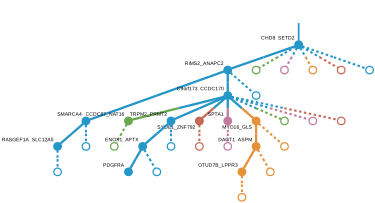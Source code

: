 strict digraph  {
graph[splines=false]; nodesep=0.7; rankdir=TB; ranksep=0.6; forcelabels=true; dpi=600; size=2.5;
0 [color="#2496c8ff", fillcolor="#2496c8ff", fixedsize=true, fontname=Arial, fontsize="12pt", height="0.25", label="", penwidth=3, shape=circle, style=filled, xlabel=CHD8_SETD2];
3 [color="#2496c8ff", fillcolor="#2496c8ff", fixedsize=true, fontname=Arial, fontsize="12pt", height="0.25", label="", penwidth=3, shape=circle, style=filled, xlabel=RIMS2_ANAPC2];
14 [color="#6aa84fff", fillcolor="#6aa84fff", fixedsize=true, fontname=Arial, fontsize="12pt", height="0.25", label="", penwidth=3, shape=circle, style=solid, xlabel=""];
17 [color="#c27ba0ff", fillcolor="#c27ba0ff", fixedsize=true, fontname=Arial, fontsize="12pt", height="0.25", label="", penwidth=3, shape=circle, style=solid, xlabel=""];
20 [color="#e69138ff", fillcolor="#e69138ff", fixedsize=true, fontname=Arial, fontsize="12pt", height="0.25", label="", penwidth=3, shape=circle, style=solid, xlabel=""];
24 [color="#be5742e1", fillcolor="#be5742e1", fixedsize=true, fontname=Arial, fontsize="12pt", height="0.25", label="", penwidth=3, shape=circle, style=solid, xlabel=""];
27 [color="#2496c8ff", fillcolor="#2496c8ff", fixedsize=true, fontname=Arial, fontsize="12pt", height="0.25", label="", penwidth=3, shape=circle, style=solid, xlabel=""];
1 [color="#2496c8ff", fillcolor="#2496c8ff", fixedsize=true, fontname=Arial, fontsize="12pt", height="0.25", label="", penwidth=3, shape=circle, style=filled, xlabel=SMARCA4];
11 [color="#2496c8ff", fillcolor="#2496c8ff", fixedsize=true, fontname=Arial, fontsize="12pt", height="0.25", label="", penwidth=3, shape=circle, style=filled, xlabel=RASGEF1A_SLC12A5];
28 [color="#2496c8ff", fillcolor="#2496c8ff", fixedsize=true, fontname=Arial, fontsize="12pt", height="0.25", label="", penwidth=3, shape=circle, style=solid, xlabel=""];
8 [color="#2496c8ff", fillcolor="#2496c8ff", fixedsize=true, fontname=Arial, fontsize="12pt", height="0.25", label="", penwidth=3, shape=circle, style=filled, xlabel=C9orf173_CCDC170];
29 [color="#2496c8ff", fillcolor="#2496c8ff", fixedsize=true, fontname=Arial, fontsize="12pt", height="0.25", label="", penwidth=3, shape=circle, style=solid, xlabel=""];
4 [color="#6aa84fff", fillcolor="#6aa84fff", fixedsize=true, fontname=Arial, fontsize="12pt", height="0.25", label="", penwidth=3, shape=circle, style=filled, xlabel=CCDC87_NAT16];
15 [color="#6aa84fff", fillcolor="#6aa84fff", fixedsize=true, fontname=Arial, fontsize="12pt", height="0.25", label="", penwidth=3, shape=circle, style=solid, xlabel=""];
5 [color="#2496c8ff", fillcolor="#2496c8ff", fixedsize=true, fontname=Arial, fontsize="12pt", height="0.25", label="", penwidth=3, shape=circle, style=filled, xlabel=TRPM2_PRMT2];
7 [color="#2496c8ff", fillcolor="#2496c8ff", fixedsize=true, fontname=Arial, fontsize="12pt", height="0.25", label="", penwidth=3, shape=circle, style=filled, xlabel=ENOX1_APTX];
30 [color="#2496c8ff", fillcolor="#2496c8ff", fixedsize=true, fontname=Arial, fontsize="12pt", height="0.25", label="", penwidth=3, shape=circle, style=solid, xlabel=""];
6 [color="#be5742e1", fillcolor="#be5742e1", fixedsize=true, fontname=Arial, fontsize="12pt", height="0.25", label="", penwidth=3, shape=circle, style=filled, xlabel=SYDE1_ZNF792];
25 [color="#be5742e1", fillcolor="#be5742e1", fixedsize=true, fontname=Arial, fontsize="12pt", height="0.25", label="", penwidth=3, shape=circle, style=solid, xlabel=""];
2 [color="#2496c8ff", fillcolor="#2496c8ff", fixedsize=true, fontname=Arial, fontsize="12pt", height="0.25", label="", penwidth=3, shape=circle, style=filled, xlabel=PDGFRA];
31 [color="#2496c8ff", fillcolor="#2496c8ff", fixedsize=true, fontname=Arial, fontsize="12pt", height="0.25", label="", penwidth=3, shape=circle, style=solid, xlabel=""];
10 [color="#c27ba0ff", fillcolor="#c27ba0ff", fixedsize=true, fontname=Arial, fontsize="12pt", height="0.25", label="", penwidth=3, shape=circle, style=filled, xlabel=SPTA1];
13 [color="#e69138ff", fillcolor="#e69138ff", fixedsize=true, fontname=Arial, fontsize="12pt", height="0.25", label="", penwidth=3, shape=circle, style=filled, xlabel=MYO16_GLS];
16 [color="#6aa84fff", fillcolor="#6aa84fff", fixedsize=true, fontname=Arial, fontsize="12pt", height="0.25", label="", penwidth=3, shape=circle, style=solid, xlabel=""];
18 [color="#c27ba0ff", fillcolor="#c27ba0ff", fixedsize=true, fontname=Arial, fontsize="12pt", height="0.25", label="", penwidth=3, shape=circle, style=solid, xlabel=""];
26 [color="#be5742e1", fillcolor="#be5742e1", fixedsize=true, fontname=Arial, fontsize="12pt", height="0.25", label="", penwidth=3, shape=circle, style=solid, xlabel=""];
9 [color="#e69138ff", fillcolor="#e69138ff", fixedsize=true, fontname=Arial, fontsize="12pt", height="0.25", label="", penwidth=3, shape=circle, style=filled, xlabel=DACT1_ASPM];
12 [color="#e69138ff", fillcolor="#e69138ff", fixedsize=true, fontname=Arial, fontsize="12pt", height="0.25", label="", penwidth=3, shape=circle, style=filled, xlabel=OTUD7B_LPPR3];
21 [color="#e69138ff", fillcolor="#e69138ff", fixedsize=true, fontname=Arial, fontsize="12pt", height="0.25", label="", penwidth=3, shape=circle, style=solid, xlabel=""];
19 [color="#c27ba0ff", fillcolor="#c27ba0ff", fixedsize=true, fontname=Arial, fontsize="12pt", height="0.25", label="", penwidth=3, shape=circle, style=solid, xlabel=""];
32 [color="#2496c8ff", fillcolor="#2496c8ff", fixedsize=true, fontname=Arial, fontsize="12pt", height="0.25", label="", penwidth=3, shape=circle, style=solid, xlabel=""];
22 [color="#e69138ff", fillcolor="#e69138ff", fixedsize=true, fontname=Arial, fontsize="12pt", height="0.25", label="", penwidth=3, shape=circle, style=solid, xlabel=""];
23 [color="#e69138ff", fillcolor="#e69138ff", fixedsize=true, fontname=Arial, fontsize="12pt", height="0.25", label="", penwidth=3, shape=circle, style=solid, xlabel=""];
normal [label="", penwidth=3, style=invis, xlabel=CHD8_SETD2];
0 -> 3  [arrowsize=0, color="#2496c8ff;0.5:#2496c8ff", minlen="1.5416667461395264", penwidth="5.5", style=solid];
0 -> 14  [arrowsize=0, color="#2496c8ff;0.5:#6aa84fff", minlen="1.1041666269302368", penwidth=5, style=dashed];
0 -> 17  [arrowsize=0, color="#2496c8ff;0.5:#c27ba0ff", minlen="1.1041666269302368", penwidth=5, style=dashed];
0 -> 20  [arrowsize=0, color="#2496c8ff;0.5:#e69138ff", minlen="1.1041666269302368", penwidth=5, style=dashed];
0 -> 24  [arrowsize=0, color="#2496c8ff;0.5:#be5742e1", minlen="1.1041666269302368", penwidth=5, style=dashed];
0 -> 27  [arrowsize=0, color="#2496c8ff;0.5:#2496c8ff", minlen="1.1041666269302368", penwidth=5, style=dashed];
3 -> 1  [arrowsize=0, color="#2496c8ff;0.5:#2496c8ff", minlen="2.5", penwidth="5.5", style=solid];
3 -> 8  [arrowsize=0, color="#2496c8ff;0.5:#2496c8ff", minlen="1.375", penwidth="5.5", style=solid];
3 -> 29  [arrowsize=0, color="#2496c8ff;0.5:#2496c8ff", minlen="1.1041666269302368", penwidth=5, style=dashed];
1 -> 11  [arrowsize=0, color="#2496c8ff;0.5:#2496c8ff", minlen="1.25", penwidth="5.5", style=solid];
1 -> 28  [arrowsize=0, color="#2496c8ff;0.5:#2496c8ff", minlen="1.1041666269302368", penwidth=5, style=dashed];
11 -> 32  [arrowsize=0, color="#2496c8ff;0.5:#2496c8ff", minlen="1.1041666269302368", penwidth=5, style=dashed];
8 -> 4  [arrowsize=0, color="#2496c8ff;0.5:#6aa84fff", minlen="1.5416667461395264", penwidth="5.5", style=solid];
8 -> 5  [arrowsize=0, color="#2496c8ff;0.5:#2496c8ff", minlen="1.4166667461395264", penwidth="5.5", style=solid];
8 -> 6  [arrowsize=0, color="#2496c8ff;0.5:#be5742e1", minlen="1.4166667461395264", penwidth="5.5", style=solid];
8 -> 10  [arrowsize=0, color="#2496c8ff;0.5:#c27ba0ff", minlen="1.2916667461395264", penwidth="5.5", style=solid];
8 -> 13  [arrowsize=0, color="#2496c8ff;0.5:#e69138ff", minlen="1.2083333730697632", penwidth="5.5", style=solid];
8 -> 16  [arrowsize=0, color="#2496c8ff;0.5:#6aa84fff", minlen="1.1041666269302368", penwidth=5, style=dashed];
8 -> 18  [arrowsize=0, color="#2496c8ff;0.5:#c27ba0ff", minlen="1.1041666269302368", penwidth=5, style=dashed];
8 -> 26  [arrowsize=0, color="#2496c8ff;0.5:#be5742e1", minlen="1.1041666269302368", penwidth=5, style=dashed];
4 -> 15  [arrowsize=0, color="#6aa84fff;0.5:#6aa84fff", minlen="1.1041666269302368", penwidth=5, style=dashed];
5 -> 7  [arrowsize=0, color="#2496c8ff;0.5:#2496c8ff", minlen="1.375", penwidth="5.5", style=solid];
5 -> 30  [arrowsize=0, color="#2496c8ff;0.5:#2496c8ff", minlen="1.1041666269302368", penwidth=5, style=dashed];
7 -> 2  [arrowsize=0, color="#2496c8ff;0.5:#2496c8ff", minlen="1.625", penwidth="5.5", style=solid];
7 -> 31  [arrowsize=0, color="#2496c8ff;0.5:#2496c8ff", minlen="1.1041666269302368", penwidth=5, style=dashed];
6 -> 25  [arrowsize=0, color="#be5742e1;0.5:#be5742e1", minlen="1.1041666269302368", penwidth=5, style=dashed];
10 -> 19  [arrowsize=0, color="#c27ba0ff;0.5:#c27ba0ff", minlen="1.1041666269302368", penwidth=5, style=dashed];
13 -> 9  [arrowsize=0, color="#e69138ff;0.5:#e69138ff", minlen="1.3333333730697632", penwidth="5.5", style=solid];
13 -> 23  [arrowsize=0, color="#e69138ff;0.5:#e69138ff", minlen="1.1041666269302368", penwidth=5, style=dashed];
9 -> 12  [arrowsize=0, color="#e69138ff;0.5:#e69138ff", minlen="1.2083333730697632", penwidth="5.5", style=solid];
9 -> 21  [arrowsize=0, color="#e69138ff;0.5:#e69138ff", minlen="1.1041666269302368", penwidth=5, style=dashed];
12 -> 22  [arrowsize=0, color="#e69138ff;0.5:#e69138ff", minlen="1.1041666269302368", penwidth=5, style=dashed];
normal -> 0  [arrowsize=0, color="#2496c8ff", label="", penwidth=4, style=solid];
}
